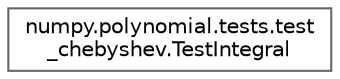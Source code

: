 digraph "Graphical Class Hierarchy"
{
 // LATEX_PDF_SIZE
  bgcolor="transparent";
  edge [fontname=Helvetica,fontsize=10,labelfontname=Helvetica,labelfontsize=10];
  node [fontname=Helvetica,fontsize=10,shape=box,height=0.2,width=0.4];
  rankdir="LR";
  Node0 [id="Node000000",label="numpy.polynomial.tests.test\l_chebyshev.TestIntegral",height=0.2,width=0.4,color="grey40", fillcolor="white", style="filled",URL="$d4/dfc/classnumpy_1_1polynomial_1_1tests_1_1test__chebyshev_1_1TestIntegral.html",tooltip=" "];
}
